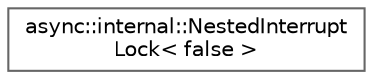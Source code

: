 digraph "Graphical Class Hierarchy"
{
 // LATEX_PDF_SIZE
  bgcolor="transparent";
  edge [fontname=Helvetica,fontsize=10,labelfontname=Helvetica,labelfontsize=10];
  node [fontname=Helvetica,fontsize=10,shape=box,height=0.2,width=0.4];
  rankdir="LR";
  Node0 [id="Node000000",label="async::internal::NestedInterrupt\lLock\< false \>",height=0.2,width=0.4,color="grey40", fillcolor="white", style="filled",URL="$da/da1/classasync_1_1internal_1_1NestedInterruptLock_3_01false_01_4.html",tooltip=" "];
}
